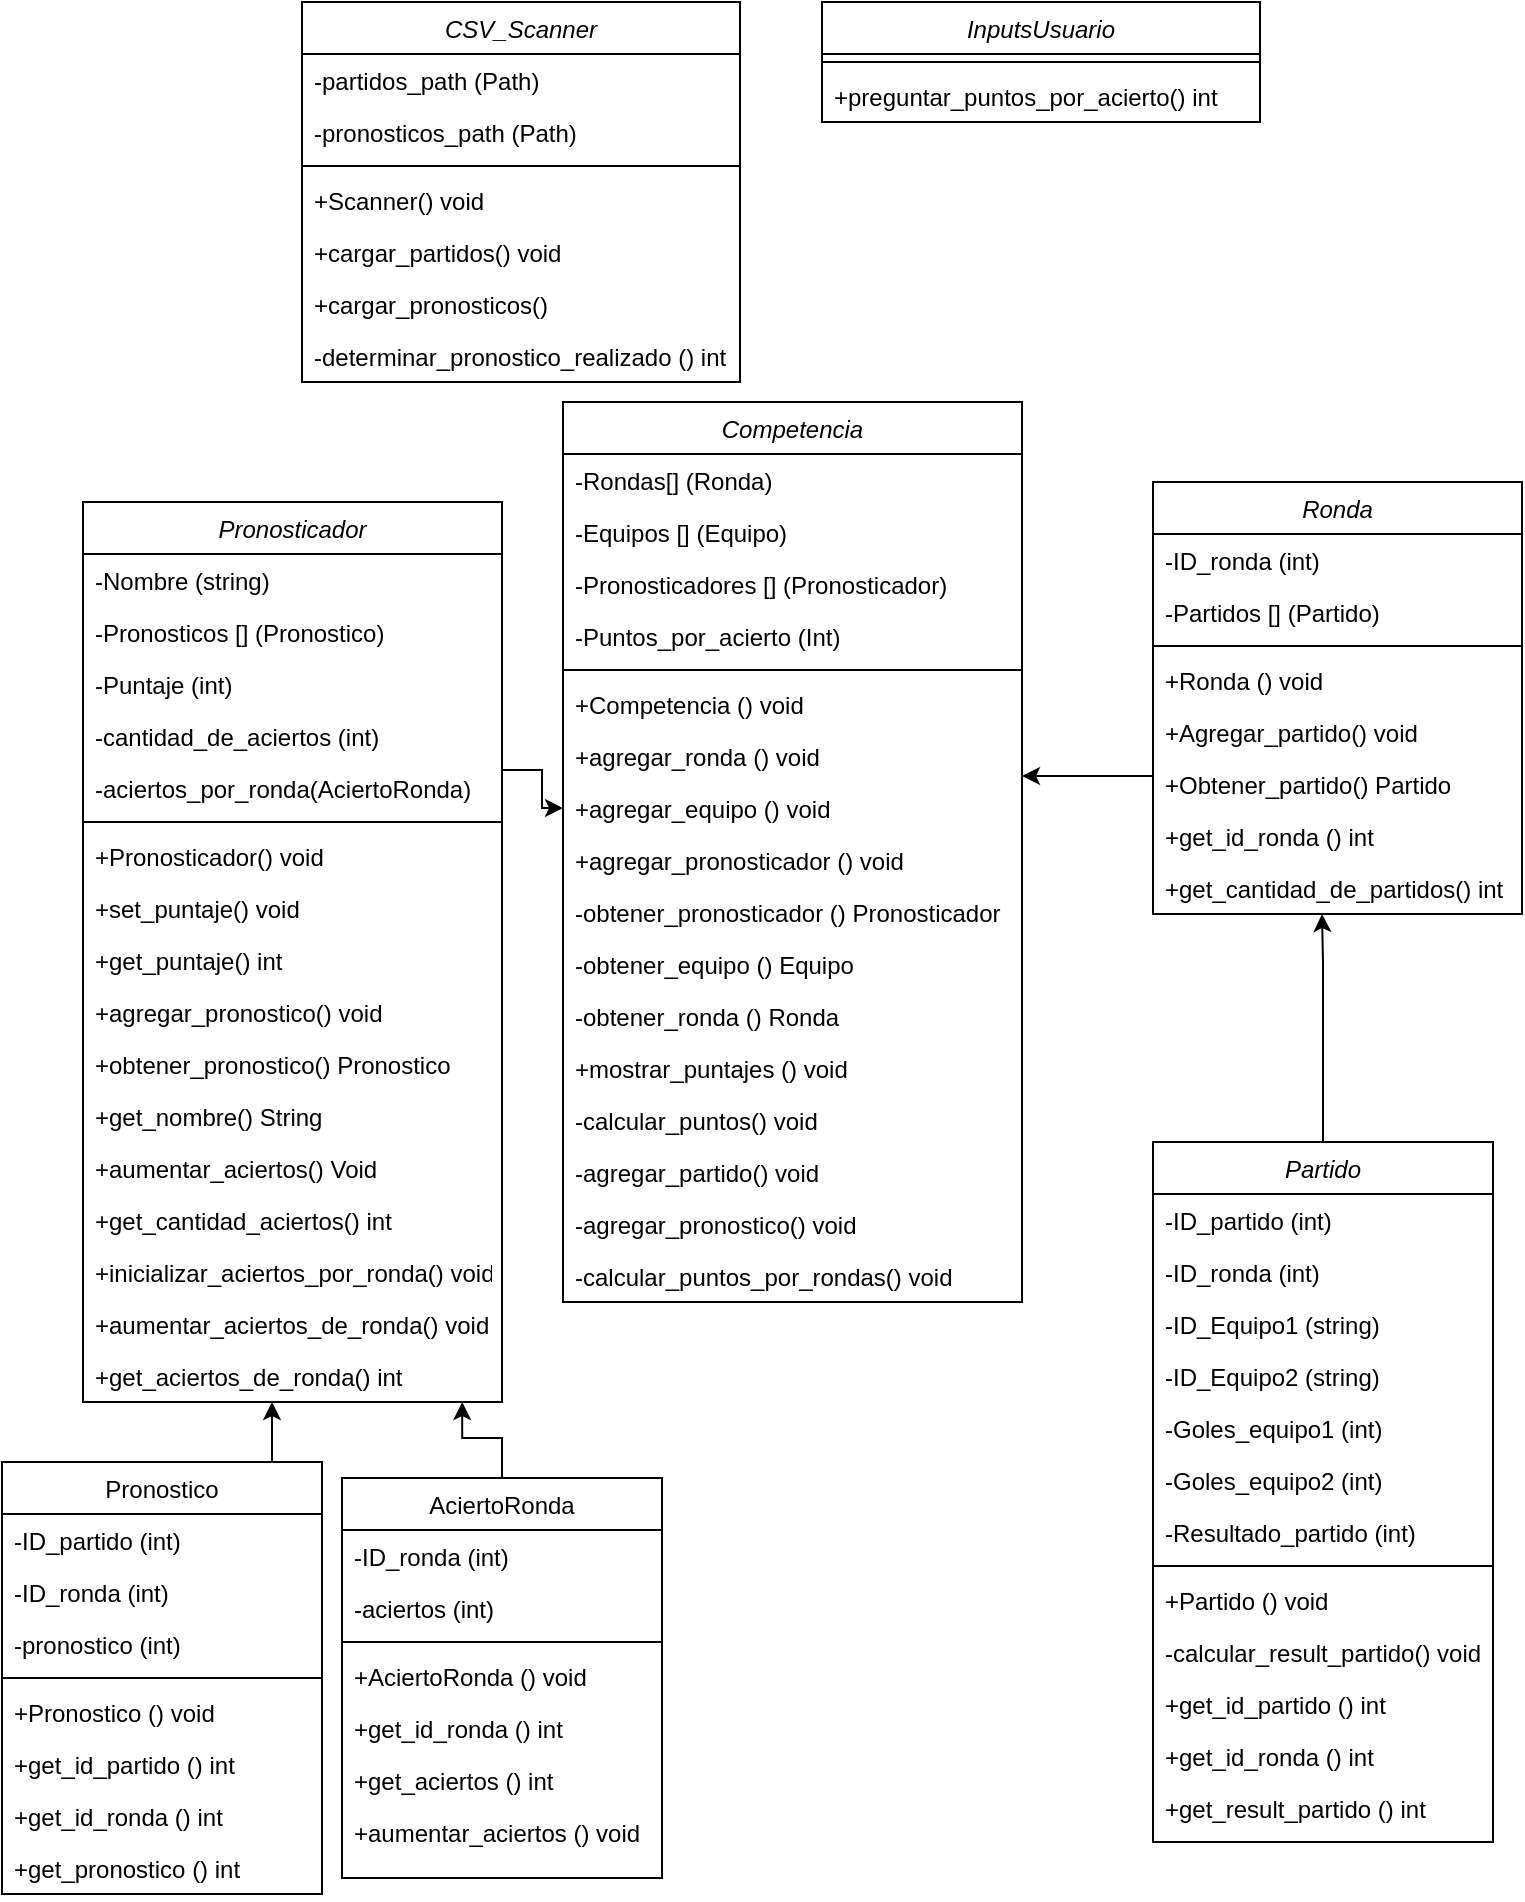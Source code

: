 <mxfile version="20.3.0" type="device"><diagram id="C5RBs43oDa-KdzZeNtuy" name="Page-1"><mxGraphModel dx="1673" dy="1065" grid="1" gridSize="10" guides="1" tooltips="1" connect="1" arrows="1" fold="1" page="1" pageScale="1" pageWidth="827" pageHeight="1169" math="0" shadow="0"><root><mxCell id="WIyWlLk6GJQsqaUBKTNV-0"/><mxCell id="WIyWlLk6GJQsqaUBKTNV-1" parent="WIyWlLk6GJQsqaUBKTNV-0"/><mxCell id="r4EcHPdO8qQFX5dbfmSX-1" value="" style="edgeStyle=orthogonalEdgeStyle;rounded=0;orthogonalLoop=1;jettySize=auto;html=1;entryX=0;entryY=0.5;entryDx=0;entryDy=0;exitX=1;exitY=0.5;exitDx=0;exitDy=0;" parent="WIyWlLk6GJQsqaUBKTNV-1" source="6R7G5v0geCEUhkNt8KJi-0" target="6R7G5v0geCEUhkNt8KJi-66" edge="1"><mxGeometry relative="1" as="geometry"><Array as="points"><mxPoint x="260" y="394"/><mxPoint x="280" y="394"/><mxPoint x="280" y="413"/></Array></mxGeometry></mxCell><mxCell id="zkfFHV4jXpPFQw0GAbJ--0" value="Pronosticador" style="swimlane;fontStyle=2;align=center;verticalAlign=top;childLayout=stackLayout;horizontal=1;startSize=26;horizontalStack=0;resizeParent=1;resizeLast=0;collapsible=1;marginBottom=0;rounded=0;shadow=0;strokeWidth=1;" parent="WIyWlLk6GJQsqaUBKTNV-1" vertex="1"><mxGeometry x="50.5" y="260" width="209.5" height="450" as="geometry"><mxRectangle x="230" y="140" width="160" height="26" as="alternateBounds"/></mxGeometry></mxCell><mxCell id="zkfFHV4jXpPFQw0GAbJ--1" value="-Nombre (string)" style="text;align=left;verticalAlign=top;spacingLeft=4;spacingRight=4;overflow=hidden;rotatable=0;points=[[0,0.5],[1,0.5]];portConstraint=eastwest;" parent="zkfFHV4jXpPFQw0GAbJ--0" vertex="1"><mxGeometry y="26" width="209.5" height="26" as="geometry"/></mxCell><mxCell id="zkfFHV4jXpPFQw0GAbJ--2" value="-Pronosticos [] (Pronostico)" style="text;align=left;verticalAlign=top;spacingLeft=4;spacingRight=4;overflow=hidden;rotatable=0;points=[[0,0.5],[1,0.5]];portConstraint=eastwest;rounded=0;shadow=0;html=0;" parent="zkfFHV4jXpPFQw0GAbJ--0" vertex="1"><mxGeometry y="52" width="209.5" height="26" as="geometry"/></mxCell><mxCell id="zkfFHV4jXpPFQw0GAbJ--3" value="-Puntaje (int)" style="text;align=left;verticalAlign=top;spacingLeft=4;spacingRight=4;overflow=hidden;rotatable=0;points=[[0,0.5],[1,0.5]];portConstraint=eastwest;rounded=0;shadow=0;html=0;" parent="zkfFHV4jXpPFQw0GAbJ--0" vertex="1"><mxGeometry y="78" width="209.5" height="26" as="geometry"/></mxCell><mxCell id="DqA6YUUayI3n1TD9eymB-11" value="-cantidad_de_aciertos (int)" style="text;align=left;verticalAlign=top;spacingLeft=4;spacingRight=4;overflow=hidden;rotatable=0;points=[[0,0.5],[1,0.5]];portConstraint=eastwest;" parent="zkfFHV4jXpPFQw0GAbJ--0" vertex="1"><mxGeometry y="104" width="209.5" height="26" as="geometry"/></mxCell><mxCell id="xFA1fQ65oce24mrFbZnE-10" value="-aciertos_por_ronda(AciertoRonda)" style="text;align=left;verticalAlign=top;spacingLeft=4;spacingRight=4;overflow=hidden;rotatable=0;points=[[0,0.5],[1,0.5]];portConstraint=eastwest;" vertex="1" parent="zkfFHV4jXpPFQw0GAbJ--0"><mxGeometry y="130" width="209.5" height="26" as="geometry"/></mxCell><mxCell id="zkfFHV4jXpPFQw0GAbJ--4" value="" style="line;html=1;strokeWidth=1;align=left;verticalAlign=middle;spacingTop=-1;spacingLeft=3;spacingRight=3;rotatable=0;labelPosition=right;points=[];portConstraint=eastwest;" parent="zkfFHV4jXpPFQw0GAbJ--0" vertex="1"><mxGeometry y="156" width="209.5" height="8" as="geometry"/></mxCell><mxCell id="6R7G5v0geCEUhkNt8KJi-0" value="+Pronosticador() void" style="text;align=left;verticalAlign=top;spacingLeft=4;spacingRight=4;overflow=hidden;rotatable=0;points=[[0,0.5],[1,0.5]];portConstraint=eastwest;rounded=0;shadow=0;html=0;" parent="zkfFHV4jXpPFQw0GAbJ--0" vertex="1"><mxGeometry y="164" width="209.5" height="26" as="geometry"/></mxCell><mxCell id="6R7G5v0geCEUhkNt8KJi-1" value="+set_puntaje() void" style="text;align=left;verticalAlign=top;spacingLeft=4;spacingRight=4;overflow=hidden;rotatable=0;points=[[0,0.5],[1,0.5]];portConstraint=eastwest;rounded=0;shadow=0;html=0;" parent="zkfFHV4jXpPFQw0GAbJ--0" vertex="1"><mxGeometry y="190" width="209.5" height="26" as="geometry"/></mxCell><mxCell id="6R7G5v0geCEUhkNt8KJi-2" value="+get_puntaje() int" style="text;align=left;verticalAlign=top;spacingLeft=4;spacingRight=4;overflow=hidden;rotatable=0;points=[[0,0.5],[1,0.5]];portConstraint=eastwest;rounded=0;shadow=0;html=0;" parent="zkfFHV4jXpPFQw0GAbJ--0" vertex="1"><mxGeometry y="216" width="209.5" height="26" as="geometry"/></mxCell><mxCell id="6R7G5v0geCEUhkNt8KJi-11" value="+agregar_pronostico() void" style="text;align=left;verticalAlign=top;spacingLeft=4;spacingRight=4;overflow=hidden;rotatable=0;points=[[0,0.5],[1,0.5]];portConstraint=eastwest;rounded=0;shadow=0;html=0;" parent="zkfFHV4jXpPFQw0GAbJ--0" vertex="1"><mxGeometry y="242" width="209.5" height="26" as="geometry"/></mxCell><mxCell id="6R7G5v0geCEUhkNt8KJi-54" value="+obtener_pronostico() Pronostico" style="text;align=left;verticalAlign=top;spacingLeft=4;spacingRight=4;overflow=hidden;rotatable=0;points=[[0,0.5],[1,0.5]];portConstraint=eastwest;rounded=0;shadow=0;html=0;" parent="zkfFHV4jXpPFQw0GAbJ--0" vertex="1"><mxGeometry y="268" width="209.5" height="26" as="geometry"/></mxCell><mxCell id="vWc4QgYB8OH_UsFIo5gL-0" value="+get_nombre() String" style="text;align=left;verticalAlign=top;spacingLeft=4;spacingRight=4;overflow=hidden;rotatable=0;points=[[0,0.5],[1,0.5]];portConstraint=eastwest;rounded=0;shadow=0;html=0;" parent="zkfFHV4jXpPFQw0GAbJ--0" vertex="1"><mxGeometry y="294" width="209.5" height="26" as="geometry"/></mxCell><mxCell id="DqA6YUUayI3n1TD9eymB-10" value="+aumentar_aciertos() Void" style="text;align=left;verticalAlign=top;spacingLeft=4;spacingRight=4;overflow=hidden;rotatable=0;points=[[0,0.5],[1,0.5]];portConstraint=eastwest;rounded=0;shadow=0;html=0;" parent="zkfFHV4jXpPFQw0GAbJ--0" vertex="1"><mxGeometry y="320" width="209.5" height="26" as="geometry"/></mxCell><mxCell id="DqA6YUUayI3n1TD9eymB-12" value="+get_cantidad_aciertos() int" style="text;align=left;verticalAlign=top;spacingLeft=4;spacingRight=4;overflow=hidden;rotatable=0;points=[[0,0.5],[1,0.5]];portConstraint=eastwest;rounded=0;shadow=0;html=0;" parent="zkfFHV4jXpPFQw0GAbJ--0" vertex="1"><mxGeometry y="346" width="209.5" height="26" as="geometry"/></mxCell><mxCell id="xFA1fQ65oce24mrFbZnE-11" value="+inicializar_aciertos_por_ronda() void" style="text;align=left;verticalAlign=top;spacingLeft=4;spacingRight=4;overflow=hidden;rotatable=0;points=[[0,0.5],[1,0.5]];portConstraint=eastwest;rounded=0;shadow=0;html=0;" vertex="1" parent="zkfFHV4jXpPFQw0GAbJ--0"><mxGeometry y="372" width="209.5" height="26" as="geometry"/></mxCell><mxCell id="xFA1fQ65oce24mrFbZnE-9" value="+aumentar_aciertos_de_ronda() void" style="text;align=left;verticalAlign=top;spacingLeft=4;spacingRight=4;overflow=hidden;rotatable=0;points=[[0,0.5],[1,0.5]];portConstraint=eastwest;rounded=0;shadow=0;html=0;" vertex="1" parent="zkfFHV4jXpPFQw0GAbJ--0"><mxGeometry y="398" width="209.5" height="26" as="geometry"/></mxCell><mxCell id="xFA1fQ65oce24mrFbZnE-12" value="+get_aciertos_de_ronda() int" style="text;align=left;verticalAlign=top;spacingLeft=4;spacingRight=4;overflow=hidden;rotatable=0;points=[[0,0.5],[1,0.5]];portConstraint=eastwest;rounded=0;shadow=0;html=0;" vertex="1" parent="zkfFHV4jXpPFQw0GAbJ--0"><mxGeometry y="424" width="209.5" height="26" as="geometry"/></mxCell><mxCell id="xFA1fQ65oce24mrFbZnE-13" value="" style="edgeStyle=orthogonalEdgeStyle;rounded=0;orthogonalLoop=1;jettySize=auto;html=1;" edge="1" parent="WIyWlLk6GJQsqaUBKTNV-1" source="zkfFHV4jXpPFQw0GAbJ--17" target="xFA1fQ65oce24mrFbZnE-12"><mxGeometry relative="1" as="geometry"><Array as="points"><mxPoint x="145" y="720"/><mxPoint x="145" y="720"/></Array></mxGeometry></mxCell><mxCell id="zkfFHV4jXpPFQw0GAbJ--17" value="Pronostico" style="swimlane;fontStyle=0;align=center;verticalAlign=top;childLayout=stackLayout;horizontal=1;startSize=26;horizontalStack=0;resizeParent=1;resizeLast=0;collapsible=1;marginBottom=0;rounded=0;shadow=0;strokeWidth=1;" parent="WIyWlLk6GJQsqaUBKTNV-1" vertex="1"><mxGeometry x="10" y="740" width="160" height="216" as="geometry"><mxRectangle x="550" y="140" width="160" height="26" as="alternateBounds"/></mxGeometry></mxCell><mxCell id="zkfFHV4jXpPFQw0GAbJ--18" value="-ID_partido (int)" style="text;align=left;verticalAlign=top;spacingLeft=4;spacingRight=4;overflow=hidden;rotatable=0;points=[[0,0.5],[1,0.5]];portConstraint=eastwest;" parent="zkfFHV4jXpPFQw0GAbJ--17" vertex="1"><mxGeometry y="26" width="160" height="26" as="geometry"/></mxCell><mxCell id="zkfFHV4jXpPFQw0GAbJ--19" value="-ID_ronda (int)" style="text;align=left;verticalAlign=top;spacingLeft=4;spacingRight=4;overflow=hidden;rotatable=0;points=[[0,0.5],[1,0.5]];portConstraint=eastwest;rounded=0;shadow=0;html=0;" parent="zkfFHV4jXpPFQw0GAbJ--17" vertex="1"><mxGeometry y="52" width="160" height="26" as="geometry"/></mxCell><mxCell id="zkfFHV4jXpPFQw0GAbJ--20" value="-pronostico (int)" style="text;align=left;verticalAlign=top;spacingLeft=4;spacingRight=4;overflow=hidden;rotatable=0;points=[[0,0.5],[1,0.5]];portConstraint=eastwest;rounded=0;shadow=0;html=0;" parent="zkfFHV4jXpPFQw0GAbJ--17" vertex="1"><mxGeometry y="78" width="160" height="26" as="geometry"/></mxCell><mxCell id="zkfFHV4jXpPFQw0GAbJ--23" value="" style="line;html=1;strokeWidth=1;align=left;verticalAlign=middle;spacingTop=-1;spacingLeft=3;spacingRight=3;rotatable=0;labelPosition=right;points=[];portConstraint=eastwest;" parent="zkfFHV4jXpPFQw0GAbJ--17" vertex="1"><mxGeometry y="104" width="160" height="8" as="geometry"/></mxCell><mxCell id="zkfFHV4jXpPFQw0GAbJ--24" value="+Pronostico () void" style="text;align=left;verticalAlign=top;spacingLeft=4;spacingRight=4;overflow=hidden;rotatable=0;points=[[0,0.5],[1,0.5]];portConstraint=eastwest;" parent="zkfFHV4jXpPFQw0GAbJ--17" vertex="1"><mxGeometry y="112" width="160" height="26" as="geometry"/></mxCell><mxCell id="zkfFHV4jXpPFQw0GAbJ--25" value="+get_id_partido () int" style="text;align=left;verticalAlign=top;spacingLeft=4;spacingRight=4;overflow=hidden;rotatable=0;points=[[0,0.5],[1,0.5]];portConstraint=eastwest;" parent="zkfFHV4jXpPFQw0GAbJ--17" vertex="1"><mxGeometry y="138" width="160" height="26" as="geometry"/></mxCell><mxCell id="6R7G5v0geCEUhkNt8KJi-12" value="+get_id_ronda () int" style="text;align=left;verticalAlign=top;spacingLeft=4;spacingRight=4;overflow=hidden;rotatable=0;points=[[0,0.5],[1,0.5]];portConstraint=eastwest;" parent="zkfFHV4jXpPFQw0GAbJ--17" vertex="1"><mxGeometry y="164" width="160" height="26" as="geometry"/></mxCell><mxCell id="6R7G5v0geCEUhkNt8KJi-13" value="+get_pronostico () int" style="text;align=left;verticalAlign=top;spacingLeft=4;spacingRight=4;overflow=hidden;rotatable=0;points=[[0,0.5],[1,0.5]];portConstraint=eastwest;" parent="zkfFHV4jXpPFQw0GAbJ--17" vertex="1"><mxGeometry y="190" width="160" height="26" as="geometry"/></mxCell><mxCell id="1IQTvMzHlbZ29q_Eoii7-0" value="" style="edgeStyle=orthogonalEdgeStyle;rounded=0;orthogonalLoop=1;jettySize=auto;html=1;" parent="WIyWlLk6GJQsqaUBKTNV-1" source="6R7G5v0geCEUhkNt8KJi-14" edge="1" target="xFA1fQ65oce24mrFbZnE-8"><mxGeometry relative="1" as="geometry"><mxPoint x="655.5" y="450" as="targetPoint"/><Array as="points"><mxPoint x="670" y="490"/><mxPoint x="670" y="490"/></Array></mxGeometry></mxCell><mxCell id="6R7G5v0geCEUhkNt8KJi-14" value="Partido" style="swimlane;fontStyle=2;align=center;verticalAlign=top;childLayout=stackLayout;horizontal=1;startSize=26;horizontalStack=0;resizeParent=1;resizeLast=0;collapsible=1;marginBottom=0;rounded=0;shadow=0;strokeWidth=1;" parent="WIyWlLk6GJQsqaUBKTNV-1" vertex="1"><mxGeometry x="585.5" y="580" width="170" height="350" as="geometry"><mxRectangle x="230" y="140" width="160" height="26" as="alternateBounds"/></mxGeometry></mxCell><mxCell id="6R7G5v0geCEUhkNt8KJi-15" value="-ID_partido (int)" style="text;align=left;verticalAlign=top;spacingLeft=4;spacingRight=4;overflow=hidden;rotatable=0;points=[[0,0.5],[1,0.5]];portConstraint=eastwest;" parent="6R7G5v0geCEUhkNt8KJi-14" vertex="1"><mxGeometry y="26" width="170" height="26" as="geometry"/></mxCell><mxCell id="6R7G5v0geCEUhkNt8KJi-16" value="-ID_ronda (int)" style="text;align=left;verticalAlign=top;spacingLeft=4;spacingRight=4;overflow=hidden;rotatable=0;points=[[0,0.5],[1,0.5]];portConstraint=eastwest;rounded=0;shadow=0;html=0;" parent="6R7G5v0geCEUhkNt8KJi-14" vertex="1"><mxGeometry y="52" width="170" height="26" as="geometry"/></mxCell><mxCell id="6R7G5v0geCEUhkNt8KJi-17" value="-ID_Equipo1 (string)" style="text;align=left;verticalAlign=top;spacingLeft=4;spacingRight=4;overflow=hidden;rotatable=0;points=[[0,0.5],[1,0.5]];portConstraint=eastwest;rounded=0;shadow=0;html=0;" parent="6R7G5v0geCEUhkNt8KJi-14" vertex="1"><mxGeometry y="78" width="170" height="26" as="geometry"/></mxCell><mxCell id="6R7G5v0geCEUhkNt8KJi-23" value="-ID_Equipo2 (string)" style="text;align=left;verticalAlign=top;spacingLeft=4;spacingRight=4;overflow=hidden;rotatable=0;points=[[0,0.5],[1,0.5]];portConstraint=eastwest;rounded=0;shadow=0;html=0;" parent="6R7G5v0geCEUhkNt8KJi-14" vertex="1"><mxGeometry y="104" width="170" height="26" as="geometry"/></mxCell><mxCell id="6R7G5v0geCEUhkNt8KJi-24" value="-Goles_equipo1 (int)" style="text;align=left;verticalAlign=top;spacingLeft=4;spacingRight=4;overflow=hidden;rotatable=0;points=[[0,0.5],[1,0.5]];portConstraint=eastwest;rounded=0;shadow=0;html=0;" parent="6R7G5v0geCEUhkNt8KJi-14" vertex="1"><mxGeometry y="130" width="170" height="26" as="geometry"/></mxCell><mxCell id="6R7G5v0geCEUhkNt8KJi-25" value="-Goles_equipo2 (int)" style="text;align=left;verticalAlign=top;spacingLeft=4;spacingRight=4;overflow=hidden;rotatable=0;points=[[0,0.5],[1,0.5]];portConstraint=eastwest;rounded=0;shadow=0;html=0;" parent="6R7G5v0geCEUhkNt8KJi-14" vertex="1"><mxGeometry y="156" width="170" height="26" as="geometry"/></mxCell><mxCell id="6R7G5v0geCEUhkNt8KJi-26" value="-Resultado_partido (int)" style="text;align=left;verticalAlign=top;spacingLeft=4;spacingRight=4;overflow=hidden;rotatable=0;points=[[0,0.5],[1,0.5]];portConstraint=eastwest;rounded=0;shadow=0;html=0;" parent="6R7G5v0geCEUhkNt8KJi-14" vertex="1"><mxGeometry y="182" width="170" height="26" as="geometry"/></mxCell><mxCell id="6R7G5v0geCEUhkNt8KJi-18" value="" style="line;html=1;strokeWidth=1;align=left;verticalAlign=middle;spacingTop=-1;spacingLeft=3;spacingRight=3;rotatable=0;labelPosition=right;points=[];portConstraint=eastwest;" parent="6R7G5v0geCEUhkNt8KJi-14" vertex="1"><mxGeometry y="208" width="170" height="8" as="geometry"/></mxCell><mxCell id="6R7G5v0geCEUhkNt8KJi-19" value="+Partido () void" style="text;align=left;verticalAlign=top;spacingLeft=4;spacingRight=4;overflow=hidden;rotatable=0;points=[[0,0.5],[1,0.5]];portConstraint=eastwest;rounded=0;shadow=0;html=0;" parent="6R7G5v0geCEUhkNt8KJi-14" vertex="1"><mxGeometry y="216" width="170" height="26" as="geometry"/></mxCell><mxCell id="6R7G5v0geCEUhkNt8KJi-20" value="-calcular_result_partido() void" style="text;align=left;verticalAlign=top;spacingLeft=4;spacingRight=4;overflow=hidden;rotatable=0;points=[[0,0.5],[1,0.5]];portConstraint=eastwest;rounded=0;shadow=0;html=0;" parent="6R7G5v0geCEUhkNt8KJi-14" vertex="1"><mxGeometry y="242" width="170" height="26" as="geometry"/></mxCell><mxCell id="6R7G5v0geCEUhkNt8KJi-21" value="+get_id_partido () int" style="text;align=left;verticalAlign=top;spacingLeft=4;spacingRight=4;overflow=hidden;rotatable=0;points=[[0,0.5],[1,0.5]];portConstraint=eastwest;rounded=0;shadow=0;html=0;" parent="6R7G5v0geCEUhkNt8KJi-14" vertex="1"><mxGeometry y="268" width="170" height="26" as="geometry"/></mxCell><mxCell id="6R7G5v0geCEUhkNt8KJi-22" value="+get_id_ronda () int" style="text;align=left;verticalAlign=top;spacingLeft=4;spacingRight=4;overflow=hidden;rotatable=0;points=[[0,0.5],[1,0.5]];portConstraint=eastwest;rounded=0;shadow=0;html=0;" parent="6R7G5v0geCEUhkNt8KJi-14" vertex="1"><mxGeometry y="294" width="170" height="26" as="geometry"/></mxCell><mxCell id="6R7G5v0geCEUhkNt8KJi-28" value="+get_result_partido () int" style="text;align=left;verticalAlign=top;spacingLeft=4;spacingRight=4;overflow=hidden;rotatable=0;points=[[0,0.5],[1,0.5]];portConstraint=eastwest;rounded=0;shadow=0;html=0;" parent="6R7G5v0geCEUhkNt8KJi-14" vertex="1"><mxGeometry y="320" width="170" height="26" as="geometry"/></mxCell><mxCell id="1IQTvMzHlbZ29q_Eoii7-3" value="" style="edgeStyle=orthogonalEdgeStyle;rounded=0;orthogonalLoop=1;jettySize=auto;html=1;" parent="WIyWlLk6GJQsqaUBKTNV-1" source="6R7G5v0geCEUhkNt8KJi-40" edge="1"><mxGeometry relative="1" as="geometry"><Array as="points"><mxPoint x="535.5" y="397"/><mxPoint x="535.5" y="397"/></Array><mxPoint x="520" y="397" as="targetPoint"/></mxGeometry></mxCell><mxCell id="6R7G5v0geCEUhkNt8KJi-40" value="Ronda" style="swimlane;fontStyle=2;align=center;verticalAlign=top;childLayout=stackLayout;horizontal=1;startSize=26;horizontalStack=0;resizeParent=1;resizeLast=0;collapsible=1;marginBottom=0;rounded=0;shadow=0;strokeWidth=1;" parent="WIyWlLk6GJQsqaUBKTNV-1" vertex="1"><mxGeometry x="585.5" y="250" width="184.5" height="216" as="geometry"><mxRectangle x="230" y="140" width="160" height="26" as="alternateBounds"/></mxGeometry></mxCell><mxCell id="6R7G5v0geCEUhkNt8KJi-42" value="-ID_ronda (int)" style="text;align=left;verticalAlign=top;spacingLeft=4;spacingRight=4;overflow=hidden;rotatable=0;points=[[0,0.5],[1,0.5]];portConstraint=eastwest;rounded=0;shadow=0;html=0;" parent="6R7G5v0geCEUhkNt8KJi-40" vertex="1"><mxGeometry y="26" width="184.5" height="26" as="geometry"/></mxCell><mxCell id="6R7G5v0geCEUhkNt8KJi-43" value="-Partidos [] (Partido)" style="text;align=left;verticalAlign=top;spacingLeft=4;spacingRight=4;overflow=hidden;rotatable=0;points=[[0,0.5],[1,0.5]];portConstraint=eastwest;rounded=0;shadow=0;html=0;" parent="6R7G5v0geCEUhkNt8KJi-40" vertex="1"><mxGeometry y="52" width="184.5" height="26" as="geometry"/></mxCell><mxCell id="6R7G5v0geCEUhkNt8KJi-48" value="" style="line;html=1;strokeWidth=1;align=left;verticalAlign=middle;spacingTop=-1;spacingLeft=3;spacingRight=3;rotatable=0;labelPosition=right;points=[];portConstraint=eastwest;" parent="6R7G5v0geCEUhkNt8KJi-40" vertex="1"><mxGeometry y="78" width="184.5" height="8" as="geometry"/></mxCell><mxCell id="6R7G5v0geCEUhkNt8KJi-49" value="+Ronda () void" style="text;align=left;verticalAlign=top;spacingLeft=4;spacingRight=4;overflow=hidden;rotatable=0;points=[[0,0.5],[1,0.5]];portConstraint=eastwest;rounded=0;shadow=0;html=0;" parent="6R7G5v0geCEUhkNt8KJi-40" vertex="1"><mxGeometry y="86" width="184.5" height="26" as="geometry"/></mxCell><mxCell id="6R7G5v0geCEUhkNt8KJi-50" value="+Agregar_partido() void" style="text;align=left;verticalAlign=top;spacingLeft=4;spacingRight=4;overflow=hidden;rotatable=0;points=[[0,0.5],[1,0.5]];portConstraint=eastwest;rounded=0;shadow=0;html=0;" parent="6R7G5v0geCEUhkNt8KJi-40" vertex="1"><mxGeometry y="112" width="184.5" height="26" as="geometry"/></mxCell><mxCell id="6R7G5v0geCEUhkNt8KJi-51" value="+Obtener_partido() Partido" style="text;align=left;verticalAlign=top;spacingLeft=4;spacingRight=4;overflow=hidden;rotatable=0;points=[[0,0.5],[1,0.5]];portConstraint=eastwest;rounded=0;shadow=0;html=0;" parent="6R7G5v0geCEUhkNt8KJi-40" vertex="1"><mxGeometry y="138" width="184.5" height="26" as="geometry"/></mxCell><mxCell id="6R7G5v0geCEUhkNt8KJi-52" value="+get_id_ronda () int" style="text;align=left;verticalAlign=top;spacingLeft=4;spacingRight=4;overflow=hidden;rotatable=0;points=[[0,0.5],[1,0.5]];portConstraint=eastwest;rounded=0;shadow=0;html=0;" parent="6R7G5v0geCEUhkNt8KJi-40" vertex="1"><mxGeometry y="164" width="184.5" height="26" as="geometry"/></mxCell><mxCell id="xFA1fQ65oce24mrFbZnE-8" value="+get_cantidad_de_partidos() int" style="text;align=left;verticalAlign=top;spacingLeft=4;spacingRight=4;overflow=hidden;rotatable=0;points=[[0,0.5],[1,0.5]];portConstraint=eastwest;rounded=0;shadow=0;html=0;" vertex="1" parent="6R7G5v0geCEUhkNt8KJi-40"><mxGeometry y="190" width="184.5" height="26" as="geometry"/></mxCell><mxCell id="6R7G5v0geCEUhkNt8KJi-55" value="Competencia" style="swimlane;fontStyle=2;align=center;verticalAlign=top;childLayout=stackLayout;horizontal=1;startSize=26;horizontalStack=0;resizeParent=1;resizeLast=0;collapsible=1;marginBottom=0;rounded=0;shadow=0;strokeWidth=1;" parent="WIyWlLk6GJQsqaUBKTNV-1" vertex="1"><mxGeometry x="290.5" y="210" width="229.5" height="450" as="geometry"><mxRectangle x="230" y="140" width="160" height="26" as="alternateBounds"/></mxGeometry></mxCell><mxCell id="6R7G5v0geCEUhkNt8KJi-56" value="-Rondas[] (Ronda)" style="text;align=left;verticalAlign=top;spacingLeft=4;spacingRight=4;overflow=hidden;rotatable=0;points=[[0,0.5],[1,0.5]];portConstraint=eastwest;" parent="6R7G5v0geCEUhkNt8KJi-55" vertex="1"><mxGeometry y="26" width="229.5" height="26" as="geometry"/></mxCell><mxCell id="6R7G5v0geCEUhkNt8KJi-57" value="-Equipos [] (Equipo)" style="text;align=left;verticalAlign=top;spacingLeft=4;spacingRight=4;overflow=hidden;rotatable=0;points=[[0,0.5],[1,0.5]];portConstraint=eastwest;rounded=0;shadow=0;html=0;" parent="6R7G5v0geCEUhkNt8KJi-55" vertex="1"><mxGeometry y="52" width="229.5" height="26" as="geometry"/></mxCell><mxCell id="6R7G5v0geCEUhkNt8KJi-58" value="-Pronosticadores [] (Pronosticador)" style="text;align=left;verticalAlign=top;spacingLeft=4;spacingRight=4;overflow=hidden;rotatable=0;points=[[0,0.5],[1,0.5]];portConstraint=eastwest;rounded=0;shadow=0;html=0;" parent="6R7G5v0geCEUhkNt8KJi-55" vertex="1"><mxGeometry y="78" width="229.5" height="26" as="geometry"/></mxCell><mxCell id="CmX-zhRA13QZSJkFOn4o-8" value="-Puntos_por_acierto (Int)" style="text;align=left;verticalAlign=top;spacingLeft=4;spacingRight=4;overflow=hidden;rotatable=0;points=[[0,0.5],[1,0.5]];portConstraint=eastwest;rounded=0;shadow=0;html=0;" parent="6R7G5v0geCEUhkNt8KJi-55" vertex="1"><mxGeometry y="104" width="229.5" height="26" as="geometry"/></mxCell><mxCell id="6R7G5v0geCEUhkNt8KJi-63" value="" style="line;html=1;strokeWidth=1;align=left;verticalAlign=middle;spacingTop=-1;spacingLeft=3;spacingRight=3;rotatable=0;labelPosition=right;points=[];portConstraint=eastwest;" parent="6R7G5v0geCEUhkNt8KJi-55" vertex="1"><mxGeometry y="130" width="229.5" height="8" as="geometry"/></mxCell><mxCell id="6R7G5v0geCEUhkNt8KJi-64" value="+Competencia () void" style="text;align=left;verticalAlign=top;spacingLeft=4;spacingRight=4;overflow=hidden;rotatable=0;points=[[0,0.5],[1,0.5]];portConstraint=eastwest;rounded=0;shadow=0;html=0;" parent="6R7G5v0geCEUhkNt8KJi-55" vertex="1"><mxGeometry y="138" width="229.5" height="26" as="geometry"/></mxCell><mxCell id="6R7G5v0geCEUhkNt8KJi-65" value="+agregar_ronda () void" style="text;align=left;verticalAlign=top;spacingLeft=4;spacingRight=4;overflow=hidden;rotatable=0;points=[[0,0.5],[1,0.5]];portConstraint=eastwest;rounded=0;shadow=0;html=0;" parent="6R7G5v0geCEUhkNt8KJi-55" vertex="1"><mxGeometry y="164" width="229.5" height="26" as="geometry"/></mxCell><mxCell id="6R7G5v0geCEUhkNt8KJi-66" value="+agregar_equipo () void" style="text;align=left;verticalAlign=top;spacingLeft=4;spacingRight=4;overflow=hidden;rotatable=0;points=[[0,0.5],[1,0.5]];portConstraint=eastwest;rounded=0;shadow=0;html=0;" parent="6R7G5v0geCEUhkNt8KJi-55" vertex="1"><mxGeometry y="190" width="229.5" height="26" as="geometry"/></mxCell><mxCell id="6R7G5v0geCEUhkNt8KJi-67" value="+agregar_pronosticador () void" style="text;align=left;verticalAlign=top;spacingLeft=4;spacingRight=4;overflow=hidden;rotatable=0;points=[[0,0.5],[1,0.5]];portConstraint=eastwest;rounded=0;shadow=0;html=0;" parent="6R7G5v0geCEUhkNt8KJi-55" vertex="1"><mxGeometry y="216" width="229.5" height="26" as="geometry"/></mxCell><mxCell id="6R7G5v0geCEUhkNt8KJi-68" value="-obtener_pronosticador () Pronosticador" style="text;align=left;verticalAlign=top;spacingLeft=4;spacingRight=4;overflow=hidden;rotatable=0;points=[[0,0.5],[1,0.5]];portConstraint=eastwest;rounded=0;shadow=0;html=0;" parent="6R7G5v0geCEUhkNt8KJi-55" vertex="1"><mxGeometry y="242" width="229.5" height="26" as="geometry"/></mxCell><mxCell id="6R7G5v0geCEUhkNt8KJi-69" value="-obtener_equipo () Equipo" style="text;align=left;verticalAlign=top;spacingLeft=4;spacingRight=4;overflow=hidden;rotatable=0;points=[[0,0.5],[1,0.5]];portConstraint=eastwest;rounded=0;shadow=0;html=0;" parent="6R7G5v0geCEUhkNt8KJi-55" vertex="1"><mxGeometry y="268" width="229.5" height="26" as="geometry"/></mxCell><mxCell id="6R7G5v0geCEUhkNt8KJi-70" value="-obtener_ronda () Ronda" style="text;align=left;verticalAlign=top;spacingLeft=4;spacingRight=4;overflow=hidden;rotatable=0;points=[[0,0.5],[1,0.5]];portConstraint=eastwest;rounded=0;shadow=0;html=0;" parent="6R7G5v0geCEUhkNt8KJi-55" vertex="1"><mxGeometry y="294" width="229.5" height="26" as="geometry"/></mxCell><mxCell id="LDfAkUrohdc3PfYvDBfV-0" value="+mostrar_puntajes () void" style="text;align=left;verticalAlign=top;spacingLeft=4;spacingRight=4;overflow=hidden;rotatable=0;points=[[0,0.5],[1,0.5]];portConstraint=eastwest;rounded=0;shadow=0;html=0;" parent="6R7G5v0geCEUhkNt8KJi-55" vertex="1"><mxGeometry y="320" width="229.5" height="26" as="geometry"/></mxCell><mxCell id="vWc4QgYB8OH_UsFIo5gL-1" value="-calcular_puntos() void" style="text;align=left;verticalAlign=top;spacingLeft=4;spacingRight=4;overflow=hidden;rotatable=0;points=[[0,0.5],[1,0.5]];portConstraint=eastwest;rounded=0;shadow=0;html=0;" parent="6R7G5v0geCEUhkNt8KJi-55" vertex="1"><mxGeometry y="346" width="229.5" height="26" as="geometry"/></mxCell><mxCell id="N-he6TgufRWfsQswLdx0-0" value="-agregar_partido() void" style="text;align=left;verticalAlign=top;spacingLeft=4;spacingRight=4;overflow=hidden;rotatable=0;points=[[0,0.5],[1,0.5]];portConstraint=eastwest;rounded=0;shadow=0;html=0;" parent="6R7G5v0geCEUhkNt8KJi-55" vertex="1"><mxGeometry y="372" width="229.5" height="26" as="geometry"/></mxCell><mxCell id="N-he6TgufRWfsQswLdx0-1" value="-agregar_pronostico() void" style="text;align=left;verticalAlign=top;spacingLeft=4;spacingRight=4;overflow=hidden;rotatable=0;points=[[0,0.5],[1,0.5]];portConstraint=eastwest;rounded=0;shadow=0;html=0;" parent="6R7G5v0geCEUhkNt8KJi-55" vertex="1"><mxGeometry y="398" width="229.5" height="26" as="geometry"/></mxCell><mxCell id="xFA1fQ65oce24mrFbZnE-14" value="-calcular_puntos_por_rondas() void" style="text;align=left;verticalAlign=top;spacingLeft=4;spacingRight=4;overflow=hidden;rotatable=0;points=[[0,0.5],[1,0.5]];portConstraint=eastwest;rounded=0;shadow=0;html=0;" vertex="1" parent="6R7G5v0geCEUhkNt8KJi-55"><mxGeometry y="424" width="229.5" height="26" as="geometry"/></mxCell><mxCell id="0" value="CSV_Scanner" style="swimlane;fontStyle=2;align=center;verticalAlign=top;childLayout=stackLayout;horizontal=1;startSize=26;horizontalStack=0;resizeParent=1;resizeLast=0;collapsible=1;marginBottom=0;rounded=0;shadow=0;strokeWidth=1;" parent="WIyWlLk6GJQsqaUBKTNV-1" vertex="1"><mxGeometry x="160" y="10" width="219" height="190" as="geometry"><mxRectangle x="230" y="140" width="160" height="26" as="alternateBounds"/></mxGeometry></mxCell><mxCell id="1" value="-partidos_path (Path)" style="text;align=left;verticalAlign=top;spacingLeft=4;spacingRight=4;overflow=hidden;rotatable=0;points=[[0,0.5],[1,0.5]];portConstraint=eastwest;" parent="0" vertex="1"><mxGeometry y="26" width="219" height="26" as="geometry"/></mxCell><mxCell id="2" value="-pronosticos_path (Path)" style="text;align=left;verticalAlign=top;spacingLeft=4;spacingRight=4;overflow=hidden;rotatable=0;points=[[0,0.5],[1,0.5]];portConstraint=eastwest;rounded=0;shadow=0;html=0;" parent="0" vertex="1"><mxGeometry y="52" width="219" height="26" as="geometry"/></mxCell><mxCell id="4" value="" style="line;html=1;strokeWidth=1;align=left;verticalAlign=middle;spacingTop=-1;spacingLeft=3;spacingRight=3;rotatable=0;labelPosition=right;points=[];portConstraint=eastwest;" parent="0" vertex="1"><mxGeometry y="78" width="219" height="8" as="geometry"/></mxCell><mxCell id="5" value="+Scanner() void" style="text;align=left;verticalAlign=top;spacingLeft=4;spacingRight=4;overflow=hidden;rotatable=0;points=[[0,0.5],[1,0.5]];portConstraint=eastwest;rounded=0;shadow=0;html=0;" parent="0" vertex="1"><mxGeometry y="86" width="219" height="26" as="geometry"/></mxCell><mxCell id="6" value="+cargar_partidos() void" style="text;align=left;verticalAlign=top;spacingLeft=4;spacingRight=4;overflow=hidden;rotatable=0;points=[[0,0.5],[1,0.5]];portConstraint=eastwest;rounded=0;shadow=0;html=0;" parent="0" vertex="1"><mxGeometry y="112" width="219" height="26" as="geometry"/></mxCell><mxCell id="7" value="+cargar_pronosticos() " style="text;align=left;verticalAlign=top;spacingLeft=4;spacingRight=4;overflow=hidden;rotatable=0;points=[[0,0.5],[1,0.5]];portConstraint=eastwest;rounded=0;shadow=0;html=0;" parent="0" vertex="1"><mxGeometry y="138" width="219" height="26" as="geometry"/></mxCell><mxCell id="8" value="-determinar_pronostico_realizado () int" style="text;align=left;verticalAlign=top;spacingLeft=4;spacingRight=4;overflow=hidden;rotatable=0;points=[[0,0.5],[1,0.5]];portConstraint=eastwest;rounded=0;shadow=0;html=0;" parent="0" vertex="1"><mxGeometry y="164" width="219" height="26" as="geometry"/></mxCell><mxCell id="wrRFoq47m3Ph-XUnZJ2_-8" value="InputsUsuario" style="swimlane;fontStyle=2;align=center;verticalAlign=top;childLayout=stackLayout;horizontal=1;startSize=26;horizontalStack=0;resizeParent=1;resizeLast=0;collapsible=1;marginBottom=0;rounded=0;shadow=0;strokeWidth=1;" parent="WIyWlLk6GJQsqaUBKTNV-1" vertex="1"><mxGeometry x="420" y="10" width="219" height="60" as="geometry"><mxRectangle x="230" y="140" width="160" height="26" as="alternateBounds"/></mxGeometry></mxCell><mxCell id="wrRFoq47m3Ph-XUnZJ2_-11" value="" style="line;html=1;strokeWidth=1;align=left;verticalAlign=middle;spacingTop=-1;spacingLeft=3;spacingRight=3;rotatable=0;labelPosition=right;points=[];portConstraint=eastwest;" parent="wrRFoq47m3Ph-XUnZJ2_-8" vertex="1"><mxGeometry y="26" width="219" height="8" as="geometry"/></mxCell><mxCell id="wrRFoq47m3Ph-XUnZJ2_-12" value="+preguntar_puntos_por_acierto() int" style="text;align=left;verticalAlign=top;spacingLeft=4;spacingRight=4;overflow=hidden;rotatable=0;points=[[0,0.5],[1,0.5]];portConstraint=eastwest;rounded=0;shadow=0;html=0;" parent="wrRFoq47m3Ph-XUnZJ2_-8" vertex="1"><mxGeometry y="34" width="219" height="26" as="geometry"/></mxCell><mxCell id="xFA1fQ65oce24mrFbZnE-25" value="" style="edgeStyle=orthogonalEdgeStyle;rounded=0;orthogonalLoop=1;jettySize=auto;html=1;entryX=0.905;entryY=1;entryDx=0;entryDy=0;entryPerimeter=0;" edge="1" parent="WIyWlLk6GJQsqaUBKTNV-1" source="xFA1fQ65oce24mrFbZnE-15" target="xFA1fQ65oce24mrFbZnE-12"><mxGeometry relative="1" as="geometry"><mxPoint x="260" y="720" as="targetPoint"/><Array as="points"/></mxGeometry></mxCell><mxCell id="xFA1fQ65oce24mrFbZnE-15" value="AciertoRonda" style="swimlane;fontStyle=0;align=center;verticalAlign=top;childLayout=stackLayout;horizontal=1;startSize=26;horizontalStack=0;resizeParent=1;resizeLast=0;collapsible=1;marginBottom=0;rounded=0;shadow=0;strokeWidth=1;" vertex="1" parent="WIyWlLk6GJQsqaUBKTNV-1"><mxGeometry x="180" y="748" width="160" height="200" as="geometry"><mxRectangle x="550" y="140" width="160" height="26" as="alternateBounds"/></mxGeometry></mxCell><mxCell id="xFA1fQ65oce24mrFbZnE-17" value="-ID_ronda (int)" style="text;align=left;verticalAlign=top;spacingLeft=4;spacingRight=4;overflow=hidden;rotatable=0;points=[[0,0.5],[1,0.5]];portConstraint=eastwest;rounded=0;shadow=0;html=0;" vertex="1" parent="xFA1fQ65oce24mrFbZnE-15"><mxGeometry y="26" width="160" height="26" as="geometry"/></mxCell><mxCell id="xFA1fQ65oce24mrFbZnE-18" value="-aciertos (int)" style="text;align=left;verticalAlign=top;spacingLeft=4;spacingRight=4;overflow=hidden;rotatable=0;points=[[0,0.5],[1,0.5]];portConstraint=eastwest;rounded=0;shadow=0;html=0;" vertex="1" parent="xFA1fQ65oce24mrFbZnE-15"><mxGeometry y="52" width="160" height="26" as="geometry"/></mxCell><mxCell id="xFA1fQ65oce24mrFbZnE-19" value="" style="line;html=1;strokeWidth=1;align=left;verticalAlign=middle;spacingTop=-1;spacingLeft=3;spacingRight=3;rotatable=0;labelPosition=right;points=[];portConstraint=eastwest;" vertex="1" parent="xFA1fQ65oce24mrFbZnE-15"><mxGeometry y="78" width="160" height="8" as="geometry"/></mxCell><mxCell id="xFA1fQ65oce24mrFbZnE-20" value="+AciertoRonda () void" style="text;align=left;verticalAlign=top;spacingLeft=4;spacingRight=4;overflow=hidden;rotatable=0;points=[[0,0.5],[1,0.5]];portConstraint=eastwest;" vertex="1" parent="xFA1fQ65oce24mrFbZnE-15"><mxGeometry y="86" width="160" height="26" as="geometry"/></mxCell><mxCell id="xFA1fQ65oce24mrFbZnE-21" value="+get_id_ronda () int" style="text;align=left;verticalAlign=top;spacingLeft=4;spacingRight=4;overflow=hidden;rotatable=0;points=[[0,0.5],[1,0.5]];portConstraint=eastwest;" vertex="1" parent="xFA1fQ65oce24mrFbZnE-15"><mxGeometry y="112" width="160" height="26" as="geometry"/></mxCell><mxCell id="xFA1fQ65oce24mrFbZnE-22" value="+get_aciertos () int" style="text;align=left;verticalAlign=top;spacingLeft=4;spacingRight=4;overflow=hidden;rotatable=0;points=[[0,0.5],[1,0.5]];portConstraint=eastwest;" vertex="1" parent="xFA1fQ65oce24mrFbZnE-15"><mxGeometry y="138" width="160" height="26" as="geometry"/></mxCell><mxCell id="xFA1fQ65oce24mrFbZnE-23" value="+aumentar_aciertos () void" style="text;align=left;verticalAlign=top;spacingLeft=4;spacingRight=4;overflow=hidden;rotatable=0;points=[[0,0.5],[1,0.5]];portConstraint=eastwest;" vertex="1" parent="xFA1fQ65oce24mrFbZnE-15"><mxGeometry y="164" width="160" height="26" as="geometry"/></mxCell></root></mxGraphModel></diagram></mxfile>